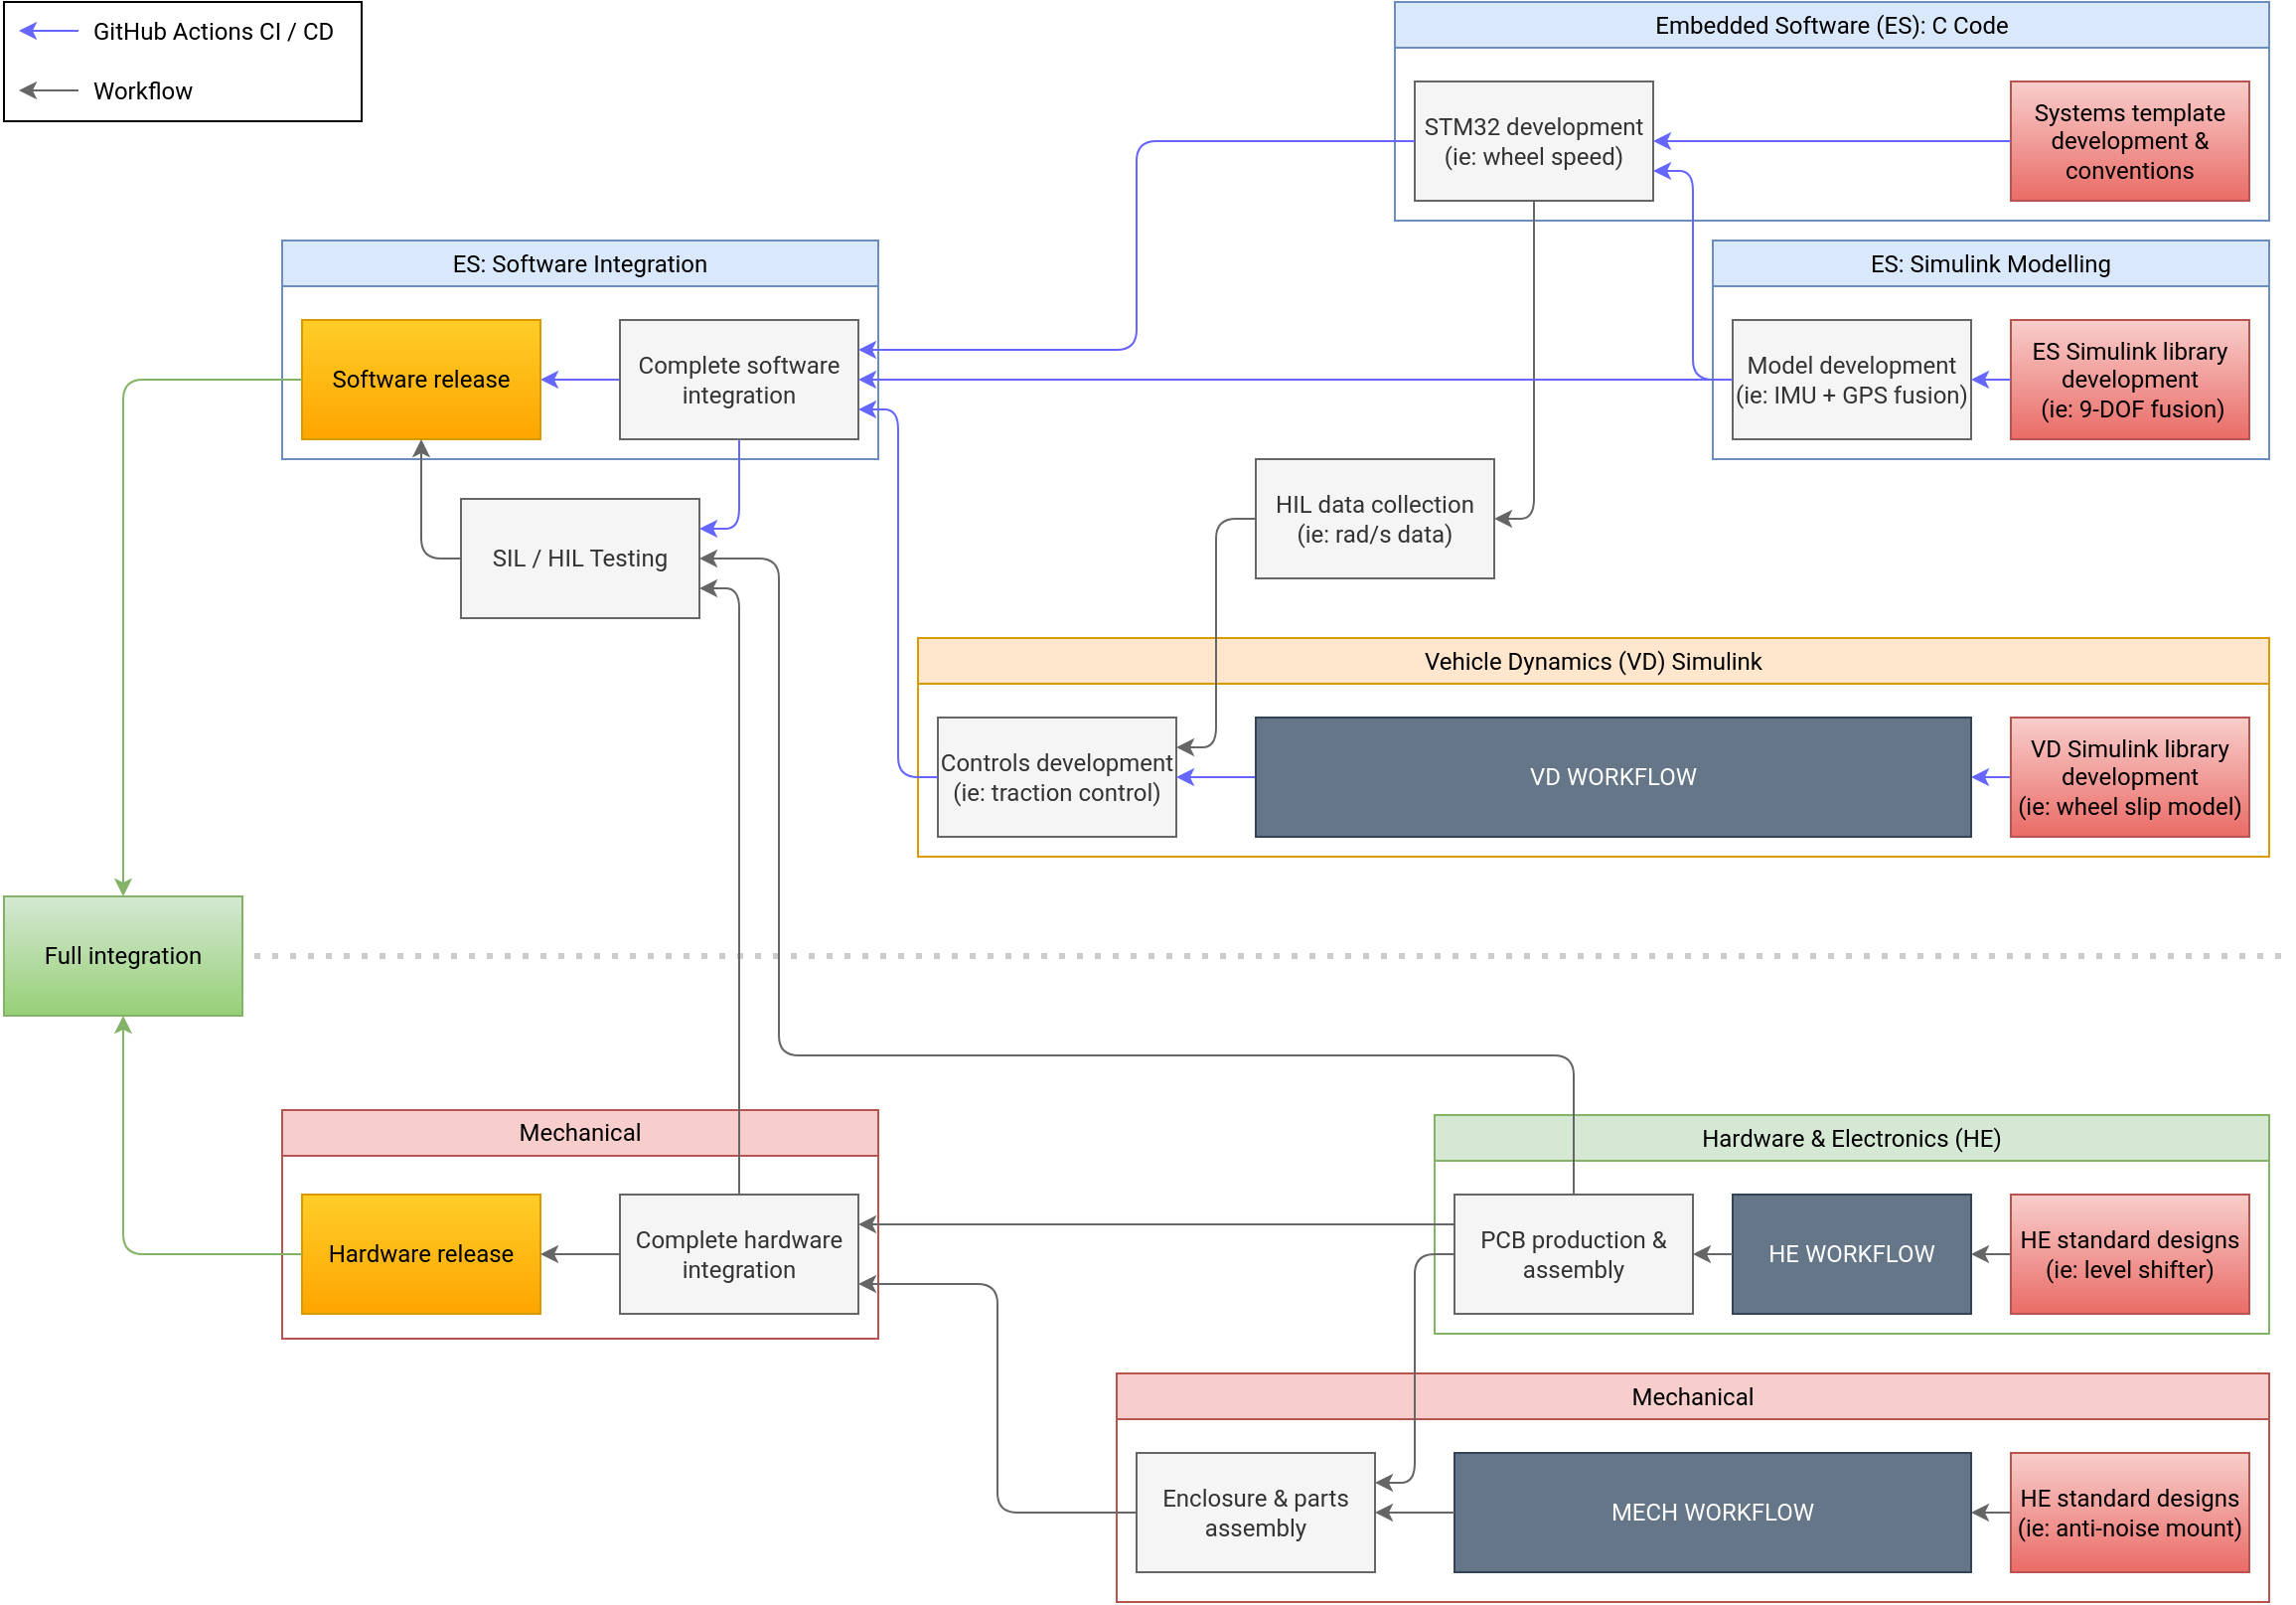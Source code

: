 <mxfile version="24.2.1" type="device">
  <diagram name="Page-1" id="AWfotYuxL60iJ39MJU55">
    <mxGraphModel dx="1434" dy="698" grid="1" gridSize="10" guides="1" tooltips="1" connect="1" arrows="1" fold="1" page="1" pageScale="1" pageWidth="1169" pageHeight="827" math="0" shadow="0">
      <root>
        <mxCell id="0" />
        <mxCell id="1" parent="0" />
        <mxCell id="KYEBPbytc8NpeljbwfnL-1" value="" style="rounded=0;whiteSpace=wrap;html=1;" parent="1" vertex="1">
          <mxGeometry x="10" y="10" width="180" height="60" as="geometry" />
        </mxCell>
        <mxCell id="KfcNOS4kfVk2N-4z_1Hx-177" value="Workflow" style="text;html=1;strokeColor=none;fillColor=none;align=left;verticalAlign=middle;whiteSpace=wrap;rounded=0;fontFamily=Roboto;fontSource=https%3A%2F%2Ffonts.googleapis.com%2Fcss%3Ffamily%3DRoboto;" parent="1" vertex="1">
          <mxGeometry x="52.5" y="40" width="127.5" height="30" as="geometry" />
        </mxCell>
        <mxCell id="KfcNOS4kfVk2N-4z_1Hx-13" value="ES: Simulink Modelling" style="swimlane;whiteSpace=wrap;html=1;fontFamily=Roboto;fontSource=https%3A%2F%2Ffonts.googleapis.com%2Fcss%3Ffamily%3DRoboto;fontStyle=0;fillColor=#dae8fc;strokeColor=#6c8ebf;" parent="1" vertex="1">
          <mxGeometry x="870" y="130" width="280" height="110" as="geometry" />
        </mxCell>
        <mxCell id="KfcNOS4kfVk2N-4z_1Hx-11" value="&lt;div&gt;Model development&lt;/div&gt;&lt;div&gt;(ie: IMU + GPS fusion)&lt;br&gt;&lt;/div&gt;" style="rounded=0;whiteSpace=wrap;html=1;fontFamily=Roboto;fontSource=https%3A%2F%2Ffonts.googleapis.com%2Fcss%3Ffamily%3DRoboto;fillColor=#f5f5f5;fontColor=#333333;strokeColor=#666666;" parent="KfcNOS4kfVk2N-4z_1Hx-13" vertex="1">
          <mxGeometry x="10" y="40" width="120" height="60" as="geometry" />
        </mxCell>
        <mxCell id="KfcNOS4kfVk2N-4z_1Hx-3" value="&lt;div&gt;ES Simulink library development&lt;br&gt;&lt;/div&gt;&amp;nbsp;(ie: 9-DOF fusion)" style="rounded=0;whiteSpace=wrap;html=1;fontFamily=Roboto;fontSource=https%3A%2F%2Ffonts.googleapis.com%2Fcss%3Ffamily%3DRoboto;fillColor=#f8cecc;strokeColor=#b85450;gradientColor=#ea6b66;" parent="KfcNOS4kfVk2N-4z_1Hx-13" vertex="1">
          <mxGeometry x="150" y="40" width="120" height="60" as="geometry" />
        </mxCell>
        <mxCell id="KfcNOS4kfVk2N-4z_1Hx-12" style="edgeStyle=orthogonalEdgeStyle;rounded=1;orthogonalLoop=1;jettySize=auto;html=1;exitX=0;exitY=0.5;exitDx=0;exitDy=0;entryX=1;entryY=0.5;entryDx=0;entryDy=0;strokeColor=#6666FF;fillColor=#e1d5e7;curved=0;fontFamily=Roboto;fontSource=https%3A%2F%2Ffonts.googleapis.com%2Fcss%3Ffamily%3DRoboto;" parent="KfcNOS4kfVk2N-4z_1Hx-13" source="KfcNOS4kfVk2N-4z_1Hx-3" target="KfcNOS4kfVk2N-4z_1Hx-11" edge="1">
          <mxGeometry relative="1" as="geometry" />
        </mxCell>
        <mxCell id="KfcNOS4kfVk2N-4z_1Hx-5" value="Vehicle Dynamics (VD) Simulink" style="swimlane;whiteSpace=wrap;html=1;fontFamily=Roboto;fontSource=https%3A%2F%2Ffonts.googleapis.com%2Fcss%3Ffamily%3DRoboto;fontStyle=0;fillColor=#ffe6cc;strokeColor=#d79b00;" parent="1" vertex="1">
          <mxGeometry x="470" y="330" width="680" height="110" as="geometry" />
        </mxCell>
        <mxCell id="KfcNOS4kfVk2N-4z_1Hx-9" value="&lt;div&gt;Controls development&lt;br&gt;&lt;/div&gt;&lt;div&gt;(ie: traction control)&lt;br&gt;&lt;/div&gt;" style="rounded=0;whiteSpace=wrap;html=1;fontFamily=Roboto;fontSource=https%3A%2F%2Ffonts.googleapis.com%2Fcss%3Ffamily%3DRoboto;fillColor=#f5f5f5;fontColor=#333333;strokeColor=#666666;" parent="KfcNOS4kfVk2N-4z_1Hx-5" vertex="1">
          <mxGeometry x="10" y="40" width="120" height="60" as="geometry" />
        </mxCell>
        <mxCell id="KfcNOS4kfVk2N-4z_1Hx-166" style="edgeStyle=orthogonalEdgeStyle;rounded=1;orthogonalLoop=1;jettySize=auto;html=1;exitX=0;exitY=0.5;exitDx=0;exitDy=0;entryX=1;entryY=0.5;entryDx=0;entryDy=0;curved=0;fillColor=#f5f5f5;strokeColor=#6666FF;" parent="KfcNOS4kfVk2N-4z_1Hx-5" source="KfcNOS4kfVk2N-4z_1Hx-8" target="KfcNOS4kfVk2N-4z_1Hx-165" edge="1">
          <mxGeometry relative="1" as="geometry" />
        </mxCell>
        <mxCell id="KfcNOS4kfVk2N-4z_1Hx-8" value="&lt;div&gt;VD Simulink library development&lt;/div&gt;&lt;div&gt;(ie: wheel slip model)&lt;br&gt;&lt;/div&gt;" style="rounded=0;whiteSpace=wrap;html=1;fontFamily=Roboto;fontSource=https%3A%2F%2Ffonts.googleapis.com%2Fcss%3Ffamily%3DRoboto;fillColor=#f8cecc;strokeColor=#b85450;gradientColor=#ea6b66;" parent="KfcNOS4kfVk2N-4z_1Hx-5" vertex="1">
          <mxGeometry x="550" y="40" width="120" height="60" as="geometry" />
        </mxCell>
        <mxCell id="KfcNOS4kfVk2N-4z_1Hx-167" style="edgeStyle=orthogonalEdgeStyle;rounded=1;orthogonalLoop=1;jettySize=auto;html=1;exitX=0;exitY=0.5;exitDx=0;exitDy=0;entryX=1;entryY=0.5;entryDx=0;entryDy=0;curved=0;fillColor=#f5f5f5;strokeColor=#6666FF;" parent="KfcNOS4kfVk2N-4z_1Hx-5" source="KfcNOS4kfVk2N-4z_1Hx-165" target="KfcNOS4kfVk2N-4z_1Hx-9" edge="1">
          <mxGeometry relative="1" as="geometry" />
        </mxCell>
        <mxCell id="KfcNOS4kfVk2N-4z_1Hx-165" value="VD WORKFLOW" style="rounded=0;whiteSpace=wrap;html=1;fontFamily=Roboto;fontSource=https%3A%2F%2Ffonts.googleapis.com%2Fcss%3Ffamily%3DRoboto;fillColor=#647687;fontColor=#ffffff;strokeColor=#314354;" parent="KfcNOS4kfVk2N-4z_1Hx-5" vertex="1">
          <mxGeometry x="170" y="40" width="360" height="60" as="geometry" />
        </mxCell>
        <mxCell id="KfcNOS4kfVk2N-4z_1Hx-20" value="Hardware &amp;amp; Electronics (HE)" style="swimlane;whiteSpace=wrap;html=1;fontFamily=Roboto;fontSource=https%3A%2F%2Ffonts.googleapis.com%2Fcss%3Ffamily%3DRoboto;fontStyle=0;fillColor=#d5e8d4;strokeColor=#82b366;" parent="1" vertex="1">
          <mxGeometry x="730" y="570" width="420" height="110" as="geometry" />
        </mxCell>
        <mxCell id="KfcNOS4kfVk2N-4z_1Hx-22" style="edgeStyle=orthogonalEdgeStyle;rounded=0;orthogonalLoop=1;jettySize=auto;html=1;exitX=0;exitY=0.5;exitDx=0;exitDy=0;entryX=1;entryY=0.5;entryDx=0;entryDy=0;" parent="KfcNOS4kfVk2N-4z_1Hx-20" edge="1">
          <mxGeometry relative="1" as="geometry">
            <mxPoint x="170" y="110" as="sourcePoint" />
          </mxGeometry>
        </mxCell>
        <mxCell id="KfcNOS4kfVk2N-4z_1Hx-24" style="edgeStyle=orthogonalEdgeStyle;rounded=0;orthogonalLoop=1;jettySize=auto;html=1;exitX=0;exitY=0.5;exitDx=0;exitDy=0;entryX=1;entryY=0.5;entryDx=0;entryDy=0;" parent="KfcNOS4kfVk2N-4z_1Hx-20" edge="1">
          <mxGeometry relative="1" as="geometry">
            <mxPoint x="170" y="110" as="sourcePoint" />
          </mxGeometry>
        </mxCell>
        <mxCell id="KfcNOS4kfVk2N-4z_1Hx-82" value="HE standard designs (ie: level shifter)" style="rounded=0;whiteSpace=wrap;html=1;fontFamily=Roboto;fontSource=https%3A%2F%2Ffonts.googleapis.com%2Fcss%3Ffamily%3DRoboto;fillColor=#f8cecc;gradientColor=#ea6b66;strokeColor=#b85450;" parent="KfcNOS4kfVk2N-4z_1Hx-20" vertex="1">
          <mxGeometry x="290" y="40" width="120" height="60" as="geometry" />
        </mxCell>
        <mxCell id="KfcNOS4kfVk2N-4z_1Hx-156" value="HE WORKFLOW" style="rounded=0;whiteSpace=wrap;html=1;fontFamily=Roboto;fontSource=https%3A%2F%2Ffonts.googleapis.com%2Fcss%3Ffamily%3DRoboto;fillColor=#647687;fontColor=#ffffff;strokeColor=#314354;" parent="KfcNOS4kfVk2N-4z_1Hx-20" vertex="1">
          <mxGeometry x="150" y="40" width="120" height="60" as="geometry" />
        </mxCell>
        <mxCell id="KfcNOS4kfVk2N-4z_1Hx-157" style="edgeStyle=orthogonalEdgeStyle;rounded=1;orthogonalLoop=1;jettySize=auto;html=1;exitX=0;exitY=0.5;exitDx=0;exitDy=0;entryX=1;entryY=0.5;entryDx=0;entryDy=0;curved=0;fillColor=#f5f5f5;strokeColor=#666666;" parent="KfcNOS4kfVk2N-4z_1Hx-20" source="KfcNOS4kfVk2N-4z_1Hx-82" target="KfcNOS4kfVk2N-4z_1Hx-156" edge="1">
          <mxGeometry relative="1" as="geometry" />
        </mxCell>
        <mxCell id="KfcNOS4kfVk2N-4z_1Hx-6" value="&lt;div&gt;PCB production &amp;amp; assembly&lt;br&gt;&lt;/div&gt;" style="rounded=0;whiteSpace=wrap;html=1;fontFamily=Roboto;fontSource=https%3A%2F%2Ffonts.googleapis.com%2Fcss%3Ffamily%3DRoboto;fillColor=#f5f5f5;fontColor=#333333;strokeColor=#666666;" parent="KfcNOS4kfVk2N-4z_1Hx-20" vertex="1">
          <mxGeometry x="10" y="40" width="120" height="60" as="geometry" />
        </mxCell>
        <mxCell id="KfcNOS4kfVk2N-4z_1Hx-158" style="edgeStyle=orthogonalEdgeStyle;rounded=1;orthogonalLoop=1;jettySize=auto;html=1;exitX=0;exitY=0.5;exitDx=0;exitDy=0;entryX=1;entryY=0.5;entryDx=0;entryDy=0;curved=0;fillColor=#f5f5f5;strokeColor=#666666;" parent="KfcNOS4kfVk2N-4z_1Hx-20" source="KfcNOS4kfVk2N-4z_1Hx-156" target="KfcNOS4kfVk2N-4z_1Hx-6" edge="1">
          <mxGeometry relative="1" as="geometry" />
        </mxCell>
        <mxCell id="KfcNOS4kfVk2N-4z_1Hx-39" value="Mechanical" style="swimlane;whiteSpace=wrap;html=1;fontFamily=Roboto;fontSource=https%3A%2F%2Ffonts.googleapis.com%2Fcss%3Ffamily%3DRoboto;fontStyle=0;fillColor=#f8cecc;strokeColor=#b85450;" parent="1" vertex="1">
          <mxGeometry x="570" y="700" width="580" height="115" as="geometry" />
        </mxCell>
        <mxCell id="KfcNOS4kfVk2N-4z_1Hx-40" style="edgeStyle=orthogonalEdgeStyle;rounded=0;orthogonalLoop=1;jettySize=auto;html=1;exitX=0;exitY=0.5;exitDx=0;exitDy=0;entryX=1;entryY=0.5;entryDx=0;entryDy=0;" parent="KfcNOS4kfVk2N-4z_1Hx-39" edge="1">
          <mxGeometry relative="1" as="geometry">
            <mxPoint x="170" y="110" as="sourcePoint" />
          </mxGeometry>
        </mxCell>
        <mxCell id="KfcNOS4kfVk2N-4z_1Hx-41" style="edgeStyle=orthogonalEdgeStyle;rounded=0;orthogonalLoop=1;jettySize=auto;html=1;exitX=0;exitY=0.5;exitDx=0;exitDy=0;entryX=1;entryY=0.5;entryDx=0;entryDy=0;" parent="KfcNOS4kfVk2N-4z_1Hx-39" edge="1">
          <mxGeometry relative="1" as="geometry">
            <mxPoint x="170" y="110" as="sourcePoint" />
          </mxGeometry>
        </mxCell>
        <mxCell id="KfcNOS4kfVk2N-4z_1Hx-43" style="edgeStyle=orthogonalEdgeStyle;rounded=0;orthogonalLoop=1;jettySize=auto;html=1;exitX=0;exitY=0.5;exitDx=0;exitDy=0;entryX=1;entryY=0.5;entryDx=0;entryDy=0;" parent="KfcNOS4kfVk2N-4z_1Hx-39" edge="1">
          <mxGeometry relative="1" as="geometry">
            <mxPoint x="130" y="70" as="targetPoint" />
          </mxGeometry>
        </mxCell>
        <mxCell id="KfcNOS4kfVk2N-4z_1Hx-45" style="edgeStyle=orthogonalEdgeStyle;rounded=0;orthogonalLoop=1;jettySize=auto;html=1;exitX=0;exitY=0.5;exitDx=0;exitDy=0;entryX=1;entryY=0.5;entryDx=0;entryDy=0;" parent="KfcNOS4kfVk2N-4z_1Hx-39" edge="1">
          <mxGeometry relative="1" as="geometry">
            <mxPoint x="270" y="70" as="targetPoint" />
          </mxGeometry>
        </mxCell>
        <mxCell id="KfcNOS4kfVk2N-4z_1Hx-168" style="edgeStyle=orthogonalEdgeStyle;rounded=1;orthogonalLoop=1;jettySize=auto;html=1;exitX=0;exitY=0.5;exitDx=0;exitDy=0;entryX=1;entryY=0.5;entryDx=0;entryDy=0;curved=0;fillColor=#f5f5f5;strokeColor=#666666;" parent="KfcNOS4kfVk2N-4z_1Hx-39" source="KfcNOS4kfVk2N-4z_1Hx-163" target="KfcNOS4kfVk2N-4z_1Hx-164" edge="1">
          <mxGeometry relative="1" as="geometry" />
        </mxCell>
        <mxCell id="KfcNOS4kfVk2N-4z_1Hx-163" value="HE standard designs (ie: anti-noise mount)" style="rounded=0;whiteSpace=wrap;html=1;fontFamily=Roboto;fontSource=https%3A%2F%2Ffonts.googleapis.com%2Fcss%3Ffamily%3DRoboto;fillColor=#f8cecc;gradientColor=#ea6b66;strokeColor=#b85450;" parent="KfcNOS4kfVk2N-4z_1Hx-39" vertex="1">
          <mxGeometry x="450" y="40" width="120" height="60" as="geometry" />
        </mxCell>
        <mxCell id="KfcNOS4kfVk2N-4z_1Hx-164" value="MECH WORKFLOW" style="rounded=0;whiteSpace=wrap;html=1;fontFamily=Roboto;fontSource=https%3A%2F%2Ffonts.googleapis.com%2Fcss%3Ffamily%3DRoboto;fillColor=#647687;fontColor=#ffffff;strokeColor=#314354;" parent="KfcNOS4kfVk2N-4z_1Hx-39" vertex="1">
          <mxGeometry x="170" y="40" width="260" height="60" as="geometry" />
        </mxCell>
        <mxCell id="KfcNOS4kfVk2N-4z_1Hx-169" value="&lt;div&gt;Enclosure &amp;amp; parts assembly&lt;br&gt;&lt;/div&gt;" style="rounded=0;whiteSpace=wrap;html=1;fontFamily=Roboto;fontSource=https%3A%2F%2Ffonts.googleapis.com%2Fcss%3Ffamily%3DRoboto;fillColor=#f5f5f5;fontColor=#333333;strokeColor=#666666;" parent="KfcNOS4kfVk2N-4z_1Hx-39" vertex="1">
          <mxGeometry x="10" y="40" width="120" height="60" as="geometry" />
        </mxCell>
        <mxCell id="KfcNOS4kfVk2N-4z_1Hx-170" style="edgeStyle=orthogonalEdgeStyle;rounded=1;orthogonalLoop=1;jettySize=auto;html=1;exitX=0;exitY=0.5;exitDx=0;exitDy=0;entryX=1;entryY=0.5;entryDx=0;entryDy=0;curved=0;fillColor=#f5f5f5;strokeColor=#666666;" parent="KfcNOS4kfVk2N-4z_1Hx-39" source="KfcNOS4kfVk2N-4z_1Hx-164" target="KfcNOS4kfVk2N-4z_1Hx-169" edge="1">
          <mxGeometry relative="1" as="geometry" />
        </mxCell>
        <mxCell id="KfcNOS4kfVk2N-4z_1Hx-56" value="" style="endArrow=classic;html=1;rounded=0;strokeColor=#6666FF;fontFamily=Roboto;fontSource=https%3A%2F%2Ffonts.googleapis.com%2Fcss%3Ffamily%3DRoboto;" parent="1" edge="1">
          <mxGeometry width="50" height="50" relative="1" as="geometry">
            <mxPoint x="47.5" y="24.5" as="sourcePoint" />
            <mxPoint x="17.5" y="24.5" as="targetPoint" />
          </mxGeometry>
        </mxCell>
        <mxCell id="KfcNOS4kfVk2N-4z_1Hx-57" value="GitHub Actions CI / CD" style="text;html=1;strokeColor=none;fillColor=none;align=left;verticalAlign=middle;whiteSpace=wrap;rounded=0;fontFamily=Roboto;fontSource=https%3A%2F%2Ffonts.googleapis.com%2Fcss%3Ffamily%3DRoboto;" parent="1" vertex="1">
          <mxGeometry x="52.5" y="10" width="127.5" height="30" as="geometry" />
        </mxCell>
        <mxCell id="KfcNOS4kfVk2N-4z_1Hx-64" value="Embedded Software (ES): C Code" style="swimlane;whiteSpace=wrap;html=1;fontFamily=Roboto;fontSource=https%3A%2F%2Ffonts.googleapis.com%2Fcss%3Ffamily%3DRoboto;fontStyle=0;fillColor=#dae8fc;strokeColor=#6c8ebf;" parent="1" vertex="1">
          <mxGeometry x="710" y="10" width="440" height="110" as="geometry" />
        </mxCell>
        <mxCell id="KfcNOS4kfVk2N-4z_1Hx-66" value="&lt;div&gt;STM32 development&lt;br&gt;&lt;/div&gt;&lt;div&gt;(ie: wheel speed)&lt;br&gt;&lt;/div&gt;" style="rounded=0;whiteSpace=wrap;html=1;fontFamily=Roboto;fontSource=https%3A%2F%2Ffonts.googleapis.com%2Fcss%3Ffamily%3DRoboto;fillColor=#f5f5f5;fontColor=#333333;strokeColor=#666666;" parent="KfcNOS4kfVk2N-4z_1Hx-64" vertex="1">
          <mxGeometry x="10" y="40" width="120" height="60" as="geometry" />
        </mxCell>
        <mxCell id="KfcNOS4kfVk2N-4z_1Hx-68" value="&lt;div&gt;Systems template development &amp;amp; conventions&lt;br&gt;&lt;/div&gt;" style="rounded=0;whiteSpace=wrap;html=1;fontFamily=Roboto;fontSource=https%3A%2F%2Ffonts.googleapis.com%2Fcss%3Ffamily%3DRoboto;fillColor=#f8cecc;strokeColor=#b85450;gradientColor=#ea6b66;" parent="KfcNOS4kfVk2N-4z_1Hx-64" vertex="1">
          <mxGeometry x="310" y="40" width="120" height="60" as="geometry" />
        </mxCell>
        <mxCell id="KfcNOS4kfVk2N-4z_1Hx-69" style="edgeStyle=orthogonalEdgeStyle;rounded=1;orthogonalLoop=1;jettySize=auto;html=1;exitX=0;exitY=0.5;exitDx=0;exitDy=0;entryX=1;entryY=0.5;entryDx=0;entryDy=0;strokeColor=#6666FF;fillColor=#e1d5e7;curved=0;fontFamily=Roboto;fontSource=https%3A%2F%2Ffonts.googleapis.com%2Fcss%3Ffamily%3DRoboto;" parent="KfcNOS4kfVk2N-4z_1Hx-64" source="KfcNOS4kfVk2N-4z_1Hx-68" target="KfcNOS4kfVk2N-4z_1Hx-66" edge="1">
          <mxGeometry relative="1" as="geometry" />
        </mxCell>
        <mxCell id="KfcNOS4kfVk2N-4z_1Hx-98" style="edgeStyle=orthogonalEdgeStyle;rounded=1;orthogonalLoop=1;jettySize=auto;html=1;exitX=0;exitY=0.5;exitDx=0;exitDy=0;entryX=1;entryY=0.75;entryDx=0;entryDy=0;strokeColor=#6666FF;curved=0;fontFamily=Roboto;fontSource=https%3A%2F%2Ffonts.googleapis.com%2Fcss%3Ffamily%3DRoboto;" parent="1" source="KfcNOS4kfVk2N-4z_1Hx-11" target="KfcNOS4kfVk2N-4z_1Hx-66" edge="1">
          <mxGeometry relative="1" as="geometry" />
        </mxCell>
        <mxCell id="KfcNOS4kfVk2N-4z_1Hx-120" value="ES: Software Integration" style="swimlane;whiteSpace=wrap;html=1;fontFamily=Roboto;fontSource=https%3A%2F%2Ffonts.googleapis.com%2Fcss%3Ffamily%3DRoboto;fontStyle=0;fillColor=#dae8fc;strokeColor=#6c8ebf;" parent="1" vertex="1">
          <mxGeometry x="150" y="130" width="300" height="110" as="geometry" />
        </mxCell>
        <mxCell id="KfcNOS4kfVk2N-4z_1Hx-121" style="edgeStyle=orthogonalEdgeStyle;rounded=0;orthogonalLoop=1;jettySize=auto;html=1;exitX=0;exitY=0.5;exitDx=0;exitDy=0;entryX=1;entryY=0.5;entryDx=0;entryDy=0;" parent="KfcNOS4kfVk2N-4z_1Hx-120" edge="1">
          <mxGeometry relative="1" as="geometry">
            <mxPoint x="170" y="110" as="sourcePoint" />
          </mxGeometry>
        </mxCell>
        <mxCell id="KfcNOS4kfVk2N-4z_1Hx-122" style="edgeStyle=orthogonalEdgeStyle;rounded=0;orthogonalLoop=1;jettySize=auto;html=1;exitX=0;exitY=0.5;exitDx=0;exitDy=0;entryX=1;entryY=0.5;entryDx=0;entryDy=0;" parent="KfcNOS4kfVk2N-4z_1Hx-120" edge="1">
          <mxGeometry relative="1" as="geometry">
            <mxPoint x="170" y="110" as="sourcePoint" />
          </mxGeometry>
        </mxCell>
        <mxCell id="KfcNOS4kfVk2N-4z_1Hx-141" style="edgeStyle=orthogonalEdgeStyle;rounded=0;orthogonalLoop=1;jettySize=auto;html=1;exitX=0;exitY=0.5;exitDx=0;exitDy=0;entryX=1;entryY=0.5;entryDx=0;entryDy=0;strokeColor=#6666FF;fontFamily=Roboto;fontSource=https%3A%2F%2Ffonts.googleapis.com%2Fcss%3Ffamily%3DRoboto;" parent="KfcNOS4kfVk2N-4z_1Hx-120" source="KfcNOS4kfVk2N-4z_1Hx-126" target="KfcNOS4kfVk2N-4z_1Hx-136" edge="1">
          <mxGeometry relative="1" as="geometry" />
        </mxCell>
        <mxCell id="KfcNOS4kfVk2N-4z_1Hx-126" value="&lt;div&gt;Complete software integration&lt;br&gt;&lt;/div&gt;" style="rounded=0;whiteSpace=wrap;html=1;fontFamily=Roboto;fontSource=https%3A%2F%2Ffonts.googleapis.com%2Fcss%3Ffamily%3DRoboto;fillColor=#f5f5f5;fontColor=#333333;strokeColor=#666666;" parent="KfcNOS4kfVk2N-4z_1Hx-120" vertex="1">
          <mxGeometry x="170" y="40" width="120" height="60" as="geometry" />
        </mxCell>
        <mxCell id="KfcNOS4kfVk2N-4z_1Hx-136" value="Software release" style="rounded=0;whiteSpace=wrap;html=1;fontFamily=Roboto;fontSource=https%3A%2F%2Ffonts.googleapis.com%2Fcss%3Ffamily%3DRoboto;fillColor=#ffcd28;gradientColor=#ffa500;strokeColor=#d79b00;" parent="KfcNOS4kfVk2N-4z_1Hx-120" vertex="1">
          <mxGeometry x="10" y="40" width="120" height="60" as="geometry" />
        </mxCell>
        <mxCell id="KfcNOS4kfVk2N-4z_1Hx-107" style="edgeStyle=orthogonalEdgeStyle;rounded=1;orthogonalLoop=1;jettySize=auto;html=1;exitX=0.5;exitY=1;exitDx=0;exitDy=0;entryX=1;entryY=0.5;entryDx=0;entryDy=0;curved=0;fillColor=#f5f5f5;strokeColor=#666666;fontFamily=Roboto;fontSource=https%3A%2F%2Ffonts.googleapis.com%2Fcss%3Ffamily%3DRoboto;" parent="1" source="KfcNOS4kfVk2N-4z_1Hx-66" target="KfcNOS4kfVk2N-4z_1Hx-130" edge="1">
          <mxGeometry relative="1" as="geometry">
            <mxPoint x="680.0" y="160" as="targetPoint" />
          </mxGeometry>
        </mxCell>
        <mxCell id="KfcNOS4kfVk2N-4z_1Hx-130" value="HIL data collection (ie: rad/s data)" style="rounded=0;whiteSpace=wrap;html=1;fontFamily=Roboto;fontSource=https%3A%2F%2Ffonts.googleapis.com%2Fcss%3Ffamily%3DRoboto;fillColor=#f5f5f5;strokeColor=#666666;fontColor=#333333;" parent="1" vertex="1">
          <mxGeometry x="640" y="240" width="120" height="60" as="geometry" />
        </mxCell>
        <mxCell id="KfcNOS4kfVk2N-4z_1Hx-109" style="edgeStyle=orthogonalEdgeStyle;rounded=1;orthogonalLoop=1;jettySize=auto;html=1;exitX=0;exitY=0.5;exitDx=0;exitDy=0;entryX=1;entryY=0.25;entryDx=0;entryDy=0;curved=0;fillColor=#f5f5f5;strokeColor=#666666;fontFamily=Roboto;fontSource=https%3A%2F%2Ffonts.googleapis.com%2Fcss%3Ffamily%3DRoboto;" parent="1" source="KfcNOS4kfVk2N-4z_1Hx-130" target="KfcNOS4kfVk2N-4z_1Hx-9" edge="1">
          <mxGeometry relative="1" as="geometry">
            <mxPoint x="560.0" y="160" as="sourcePoint" />
          </mxGeometry>
        </mxCell>
        <mxCell id="KfcNOS4kfVk2N-4z_1Hx-131" style="edgeStyle=orthogonalEdgeStyle;rounded=1;orthogonalLoop=1;jettySize=auto;html=1;exitX=0;exitY=0.5;exitDx=0;exitDy=0;entryX=1;entryY=0.75;entryDx=0;entryDy=0;curved=0;strokeColor=#6666FF;fontFamily=Roboto;fontSource=https%3A%2F%2Ffonts.googleapis.com%2Fcss%3Ffamily%3DRoboto;" parent="1" source="KfcNOS4kfVk2N-4z_1Hx-9" target="KfcNOS4kfVk2N-4z_1Hx-126" edge="1">
          <mxGeometry relative="1" as="geometry" />
        </mxCell>
        <mxCell id="KfcNOS4kfVk2N-4z_1Hx-128" style="edgeStyle=orthogonalEdgeStyle;rounded=1;orthogonalLoop=1;jettySize=auto;html=1;exitX=0;exitY=0.5;exitDx=0;exitDy=0;entryX=1;entryY=0.5;entryDx=0;entryDy=0;curved=0;strokeColor=#6666FF;fontFamily=Roboto;fontSource=https%3A%2F%2Ffonts.googleapis.com%2Fcss%3Ffamily%3DRoboto;" parent="1" source="KfcNOS4kfVk2N-4z_1Hx-11" target="KfcNOS4kfVk2N-4z_1Hx-126" edge="1">
          <mxGeometry relative="1" as="geometry">
            <Array as="points">
              <mxPoint x="870" y="200" />
              <mxPoint x="870" y="200" />
            </Array>
          </mxGeometry>
        </mxCell>
        <mxCell id="KfcNOS4kfVk2N-4z_1Hx-129" style="edgeStyle=orthogonalEdgeStyle;rounded=1;orthogonalLoop=1;jettySize=auto;html=1;exitX=0;exitY=0.5;exitDx=0;exitDy=0;entryX=1;entryY=0.25;entryDx=0;entryDy=0;curved=0;strokeColor=#6666FF;fontFamily=Roboto;fontSource=https%3A%2F%2Ffonts.googleapis.com%2Fcss%3Ffamily%3DRoboto;" parent="1" source="KfcNOS4kfVk2N-4z_1Hx-66" target="KfcNOS4kfVk2N-4z_1Hx-126" edge="1">
          <mxGeometry relative="1" as="geometry" />
        </mxCell>
        <mxCell id="KfcNOS4kfVk2N-4z_1Hx-145" style="edgeStyle=orthogonalEdgeStyle;rounded=1;orthogonalLoop=1;jettySize=auto;html=1;exitX=0;exitY=0.5;exitDx=0;exitDy=0;entryX=0.5;entryY=1;entryDx=0;entryDy=0;fillColor=#f5f5f5;strokeColor=#666666;curved=0;fontFamily=Roboto;fontSource=https%3A%2F%2Ffonts.googleapis.com%2Fcss%3Ffamily%3DRoboto;" parent="1" source="KfcNOS4kfVk2N-4z_1Hx-143" target="KfcNOS4kfVk2N-4z_1Hx-136" edge="1">
          <mxGeometry relative="1" as="geometry" />
        </mxCell>
        <mxCell id="KfcNOS4kfVk2N-4z_1Hx-143" value="SIL / HIL Testing" style="rounded=0;whiteSpace=wrap;html=1;fontFamily=Roboto;fontSource=https%3A%2F%2Ffonts.googleapis.com%2Fcss%3Ffamily%3DRoboto;fillColor=#f5f5f5;strokeColor=#666666;fontColor=#333333;" parent="1" vertex="1">
          <mxGeometry x="240" y="260" width="120" height="60" as="geometry" />
        </mxCell>
        <mxCell id="KfcNOS4kfVk2N-4z_1Hx-144" style="edgeStyle=orthogonalEdgeStyle;rounded=1;orthogonalLoop=1;jettySize=auto;html=1;exitX=0.5;exitY=1;exitDx=0;exitDy=0;entryX=1;entryY=0.25;entryDx=0;entryDy=0;fillColor=#f5f5f5;strokeColor=#6666FF;curved=0;fontFamily=Roboto;fontSource=https%3A%2F%2Ffonts.googleapis.com%2Fcss%3Ffamily%3DRoboto;" parent="1" source="KfcNOS4kfVk2N-4z_1Hx-126" target="KfcNOS4kfVk2N-4z_1Hx-143" edge="1">
          <mxGeometry relative="1" as="geometry" />
        </mxCell>
        <mxCell id="KfcNOS4kfVk2N-4z_1Hx-146" value="" style="endArrow=none;html=1;rounded=0;dashed=1;dashPattern=1 2;strokeWidth=3;fontFamily=Roboto;fontSource=https%3A%2F%2Ffonts.googleapis.com%2Fcss%3Ffamily%3DRoboto;fillColor=#f5f5f5;strokeColor=#CCCCCC;" parent="1" edge="1">
          <mxGeometry width="50" height="50" relative="1" as="geometry">
            <mxPoint x="10" y="490" as="sourcePoint" />
            <mxPoint x="1160" y="490" as="targetPoint" />
          </mxGeometry>
        </mxCell>
        <mxCell id="KfcNOS4kfVk2N-4z_1Hx-151" style="edgeStyle=orthogonalEdgeStyle;rounded=1;orthogonalLoop=1;jettySize=auto;html=1;exitX=0;exitY=0.5;exitDx=0;exitDy=0;entryX=0.5;entryY=0;entryDx=0;entryDy=0;fontFamily=Roboto;fontSource=https%3A%2F%2Ffonts.googleapis.com%2Fcss%3Ffamily%3DRoboto;curved=0;fillColor=#d5e8d4;gradientColor=#97d077;strokeColor=#82b366;" parent="1" source="KfcNOS4kfVk2N-4z_1Hx-136" target="KfcNOS4kfVk2N-4z_1Hx-47" edge="1">
          <mxGeometry relative="1" as="geometry" />
        </mxCell>
        <mxCell id="KfcNOS4kfVk2N-4z_1Hx-47" value="Full integration" style="rounded=0;whiteSpace=wrap;html=1;fontFamily=Roboto;fontSource=https%3A%2F%2Ffonts.googleapis.com%2Fcss%3Ffamily%3DRoboto;fillColor=#d5e8d4;strokeColor=#82b366;gradientColor=#97d077;" parent="1" vertex="1">
          <mxGeometry x="10" y="460" width="120" height="60" as="geometry" />
        </mxCell>
        <mxCell id="KfcNOS4kfVk2N-4z_1Hx-161" style="edgeStyle=orthogonalEdgeStyle;rounded=1;orthogonalLoop=1;jettySize=auto;html=1;exitX=0.5;exitY=0;exitDx=0;exitDy=0;entryX=1;entryY=0.5;entryDx=0;entryDy=0;fillColor=#f5f5f5;strokeColor=#666666;curved=0;" parent="1" source="KfcNOS4kfVk2N-4z_1Hx-6" target="KfcNOS4kfVk2N-4z_1Hx-143" edge="1">
          <mxGeometry relative="1" as="geometry">
            <Array as="points">
              <mxPoint x="800" y="540" />
              <mxPoint x="400" y="540" />
              <mxPoint x="400" y="290" />
            </Array>
          </mxGeometry>
        </mxCell>
        <mxCell id="KfcNOS4kfVk2N-4z_1Hx-172" style="edgeStyle=orthogonalEdgeStyle;rounded=1;orthogonalLoop=1;jettySize=auto;html=1;exitX=0;exitY=0.5;exitDx=0;exitDy=0;entryX=1;entryY=0.25;entryDx=0;entryDy=0;curved=0;fillColor=#f5f5f5;strokeColor=#666666;" parent="1" source="KfcNOS4kfVk2N-4z_1Hx-6" target="KfcNOS4kfVk2N-4z_1Hx-169" edge="1">
          <mxGeometry relative="1" as="geometry">
            <Array as="points">
              <mxPoint x="720" y="640" />
              <mxPoint x="720" y="755" />
            </Array>
          </mxGeometry>
        </mxCell>
        <mxCell id="KfcNOS4kfVk2N-4z_1Hx-176" value="" style="endArrow=classic;html=1;rounded=0;fontFamily=Roboto;fontSource=https%3A%2F%2Ffonts.googleapis.com%2Fcss%3Ffamily%3DRoboto;fillColor=#f5f5f5;strokeColor=#666666;" parent="1" edge="1">
          <mxGeometry width="50" height="50" relative="1" as="geometry">
            <mxPoint x="47.5" y="54.5" as="sourcePoint" />
            <mxPoint x="17.5" y="54.5" as="targetPoint" />
          </mxGeometry>
        </mxCell>
        <mxCell id="KYEBPbytc8NpeljbwfnL-12" value="Mechanical" style="swimlane;whiteSpace=wrap;html=1;fontFamily=Roboto;fontSource=https%3A%2F%2Ffonts.googleapis.com%2Fcss%3Ffamily%3DRoboto;fontStyle=0;fillColor=#f8cecc;strokeColor=#b85450;" parent="1" vertex="1">
          <mxGeometry x="150" y="567.5" width="300" height="115" as="geometry" />
        </mxCell>
        <mxCell id="KYEBPbytc8NpeljbwfnL-13" style="edgeStyle=orthogonalEdgeStyle;rounded=0;orthogonalLoop=1;jettySize=auto;html=1;exitX=0;exitY=0.5;exitDx=0;exitDy=0;entryX=1;entryY=0.5;entryDx=0;entryDy=0;" parent="KYEBPbytc8NpeljbwfnL-12" edge="1">
          <mxGeometry relative="1" as="geometry">
            <mxPoint x="170" y="110" as="sourcePoint" />
          </mxGeometry>
        </mxCell>
        <mxCell id="KYEBPbytc8NpeljbwfnL-14" style="edgeStyle=orthogonalEdgeStyle;rounded=0;orthogonalLoop=1;jettySize=auto;html=1;exitX=0;exitY=0.5;exitDx=0;exitDy=0;entryX=1;entryY=0.5;entryDx=0;entryDy=0;" parent="KYEBPbytc8NpeljbwfnL-12" edge="1">
          <mxGeometry relative="1" as="geometry">
            <mxPoint x="170" y="110" as="sourcePoint" />
          </mxGeometry>
        </mxCell>
        <mxCell id="KYEBPbytc8NpeljbwfnL-15" style="edgeStyle=orthogonalEdgeStyle;rounded=0;orthogonalLoop=1;jettySize=auto;html=1;exitX=0;exitY=0.5;exitDx=0;exitDy=0;entryX=1;entryY=0.5;entryDx=0;entryDy=0;" parent="KYEBPbytc8NpeljbwfnL-12" edge="1">
          <mxGeometry relative="1" as="geometry">
            <mxPoint x="130" y="70" as="targetPoint" />
          </mxGeometry>
        </mxCell>
        <mxCell id="KYEBPbytc8NpeljbwfnL-16" style="edgeStyle=orthogonalEdgeStyle;rounded=0;orthogonalLoop=1;jettySize=auto;html=1;exitX=0;exitY=0.5;exitDx=0;exitDy=0;entryX=1;entryY=0.5;entryDx=0;entryDy=0;" parent="KYEBPbytc8NpeljbwfnL-12" edge="1">
          <mxGeometry relative="1" as="geometry">
            <mxPoint x="270" y="70" as="targetPoint" />
          </mxGeometry>
        </mxCell>
        <mxCell id="KYEBPbytc8NpeljbwfnL-17" style="edgeStyle=orthogonalEdgeStyle;rounded=1;orthogonalLoop=1;jettySize=auto;html=1;exitX=0;exitY=0.5;exitDx=0;exitDy=0;entryX=1;entryY=0.5;entryDx=0;entryDy=0;curved=0;fillColor=#f5f5f5;strokeColor=#666666;" parent="KYEBPbytc8NpeljbwfnL-12" edge="1">
          <mxGeometry relative="1" as="geometry">
            <mxPoint x="450" y="70" as="sourcePoint" />
          </mxGeometry>
        </mxCell>
        <mxCell id="KYEBPbytc8NpeljbwfnL-21" style="edgeStyle=orthogonalEdgeStyle;rounded=1;orthogonalLoop=1;jettySize=auto;html=1;exitX=0;exitY=0.5;exitDx=0;exitDy=0;entryX=1;entryY=0.5;entryDx=0;entryDy=0;curved=0;fillColor=#f5f5f5;strokeColor=#666666;" parent="KYEBPbytc8NpeljbwfnL-12" edge="1">
          <mxGeometry relative="1" as="geometry">
            <mxPoint x="170" y="70" as="sourcePoint" />
          </mxGeometry>
        </mxCell>
        <mxCell id="KfcNOS4kfVk2N-4z_1Hx-171" value="&lt;div&gt;Complete hardware integration&lt;br&gt;&lt;/div&gt;" style="rounded=0;whiteSpace=wrap;html=1;fontFamily=Roboto;fontSource=https%3A%2F%2Ffonts.googleapis.com%2Fcss%3Ffamily%3DRoboto;fillColor=#f5f5f5;fontColor=#333333;strokeColor=#666666;" parent="KYEBPbytc8NpeljbwfnL-12" vertex="1">
          <mxGeometry x="170" y="42.5" width="120" height="60" as="geometry" />
        </mxCell>
        <mxCell id="KfcNOS4kfVk2N-4z_1Hx-153" value="Hardware release" style="rounded=0;whiteSpace=wrap;html=1;fontFamily=Roboto;fontSource=https%3A%2F%2Ffonts.googleapis.com%2Fcss%3Ffamily%3DRoboto;fillColor=#ffcd28;gradientColor=#ffa500;strokeColor=#d79b00;" parent="KYEBPbytc8NpeljbwfnL-12" vertex="1">
          <mxGeometry x="10" y="42.5" width="120" height="60" as="geometry" />
        </mxCell>
        <mxCell id="KfcNOS4kfVk2N-4z_1Hx-174" style="edgeStyle=orthogonalEdgeStyle;rounded=0;orthogonalLoop=1;jettySize=auto;html=1;exitX=0;exitY=0.5;exitDx=0;exitDy=0;entryX=1;entryY=0.5;entryDx=0;entryDy=0;fillColor=#f5f5f5;strokeColor=#666666;" parent="KYEBPbytc8NpeljbwfnL-12" source="KfcNOS4kfVk2N-4z_1Hx-171" target="KfcNOS4kfVk2N-4z_1Hx-153" edge="1">
          <mxGeometry relative="1" as="geometry" />
        </mxCell>
        <mxCell id="KfcNOS4kfVk2N-4z_1Hx-155" style="edgeStyle=orthogonalEdgeStyle;rounded=1;orthogonalLoop=1;jettySize=auto;html=1;exitX=0;exitY=0.5;exitDx=0;exitDy=0;entryX=0.5;entryY=1;entryDx=0;entryDy=0;curved=0;fillColor=#d5e8d4;gradientColor=#97d077;strokeColor=#82b366;" parent="1" source="KfcNOS4kfVk2N-4z_1Hx-153" target="KfcNOS4kfVk2N-4z_1Hx-47" edge="1">
          <mxGeometry relative="1" as="geometry" />
        </mxCell>
        <mxCell id="KfcNOS4kfVk2N-4z_1Hx-173" style="edgeStyle=orthogonalEdgeStyle;rounded=1;orthogonalLoop=1;jettySize=auto;html=1;exitX=0.5;exitY=0;exitDx=0;exitDy=0;entryX=1;entryY=0.75;entryDx=0;entryDy=0;curved=0;fillColor=#f5f5f5;strokeColor=#666666;" parent="1" source="KfcNOS4kfVk2N-4z_1Hx-171" target="KfcNOS4kfVk2N-4z_1Hx-143" edge="1">
          <mxGeometry relative="1" as="geometry">
            <mxPoint x="360" y="350" as="targetPoint" />
          </mxGeometry>
        </mxCell>
        <mxCell id="KfcNOS4kfVk2N-4z_1Hx-175" style="edgeStyle=orthogonalEdgeStyle;rounded=1;orthogonalLoop=1;jettySize=auto;html=1;exitX=0;exitY=0.5;exitDx=0;exitDy=0;entryX=1;entryY=0.75;entryDx=0;entryDy=0;curved=0;fillColor=#f5f5f5;strokeColor=#666666;" parent="1" source="KfcNOS4kfVk2N-4z_1Hx-169" target="KfcNOS4kfVk2N-4z_1Hx-171" edge="1">
          <mxGeometry relative="1" as="geometry" />
        </mxCell>
        <mxCell id="KYEBPbytc8NpeljbwfnL-22" style="edgeStyle=orthogonalEdgeStyle;rounded=0;orthogonalLoop=1;jettySize=auto;html=1;exitX=0;exitY=0.25;exitDx=0;exitDy=0;entryX=1;entryY=0.25;entryDx=0;entryDy=0;fillColor=#f5f5f5;strokeColor=#666666;" parent="1" source="KfcNOS4kfVk2N-4z_1Hx-6" target="KfcNOS4kfVk2N-4z_1Hx-171" edge="1">
          <mxGeometry relative="1" as="geometry" />
        </mxCell>
      </root>
    </mxGraphModel>
  </diagram>
</mxfile>
